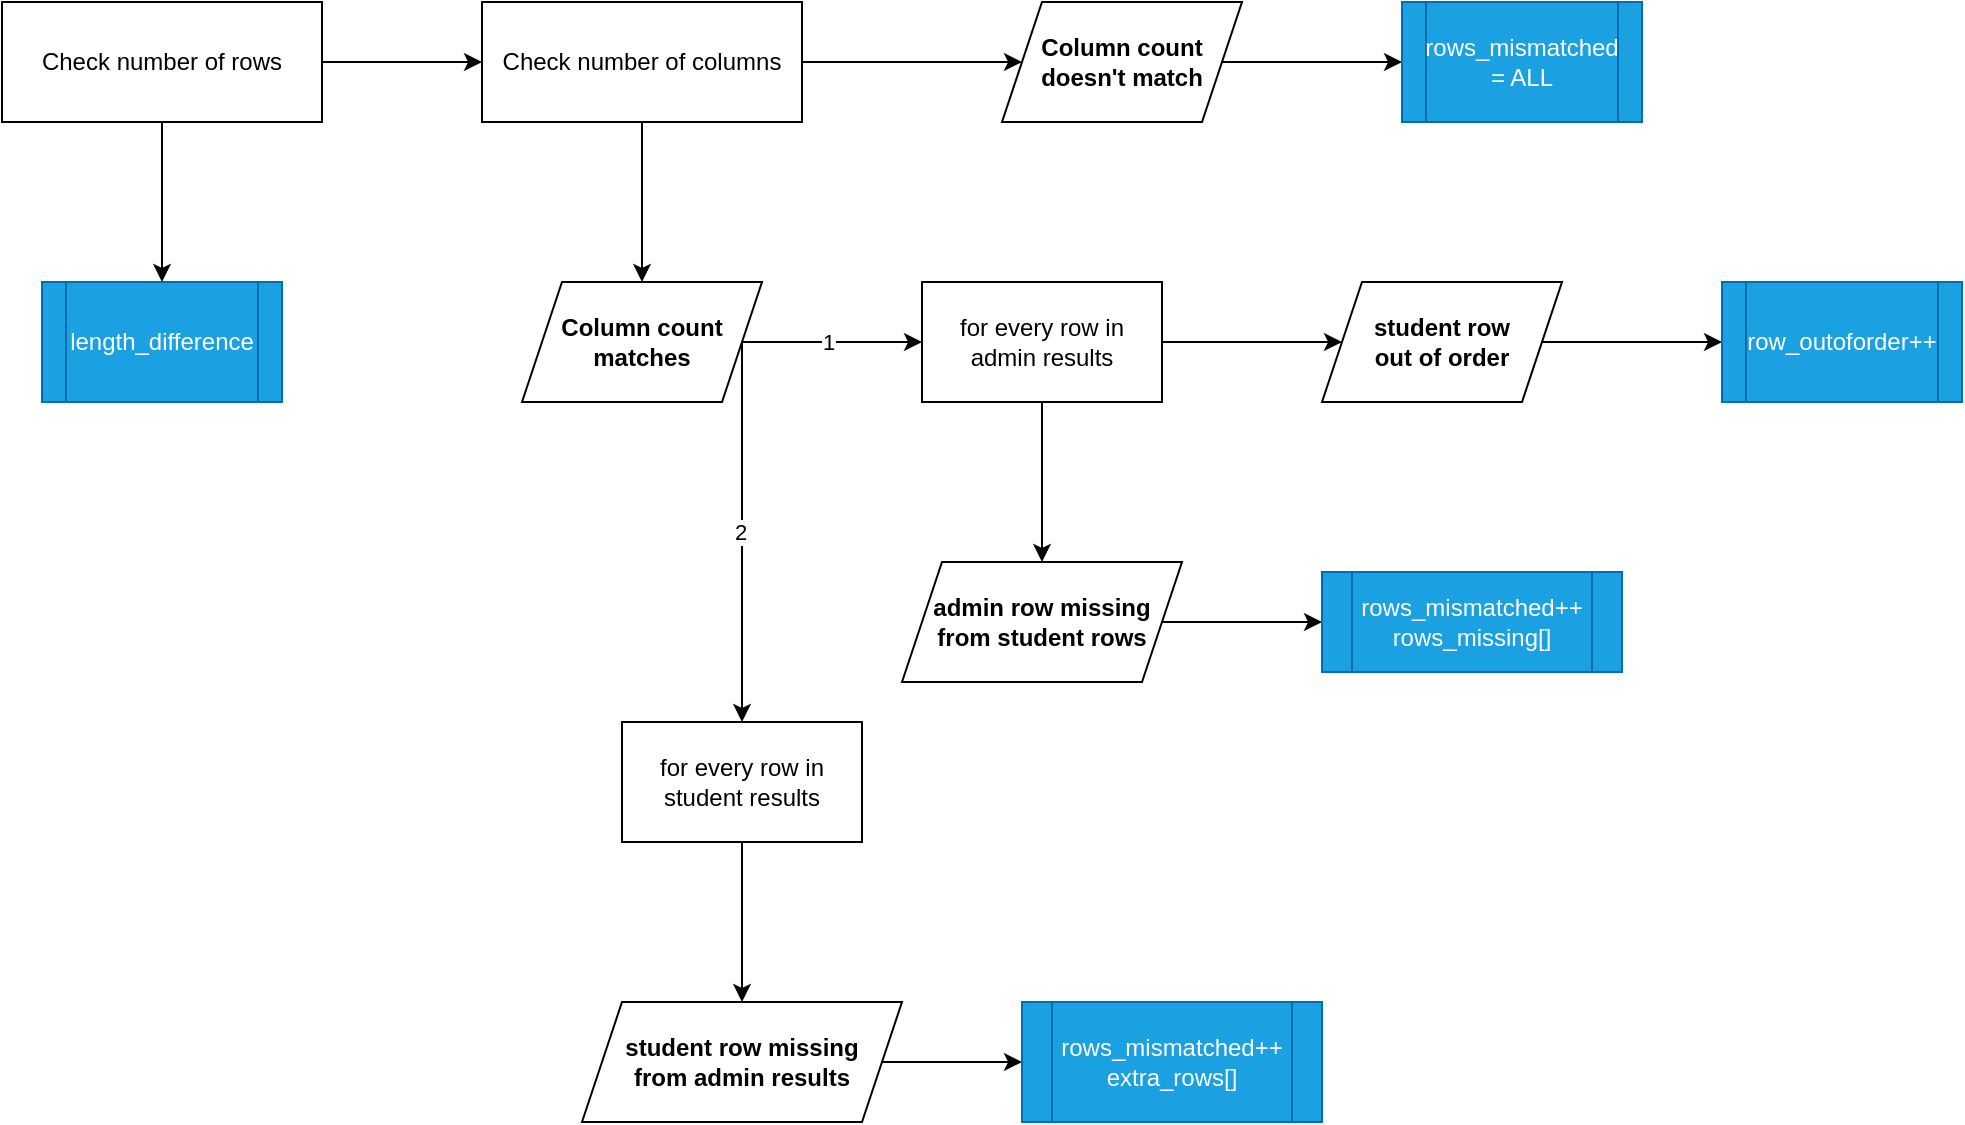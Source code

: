 <mxfile>
    <diagram id="BqpImeyNzvTWqmq7VStz" name="Page-1">
        <mxGraphModel dx="876" dy="757" grid="1" gridSize="10" guides="1" tooltips="1" connect="1" arrows="1" fold="1" page="1" pageScale="1" pageWidth="1100" pageHeight="850" math="0" shadow="0">
            <root>
                <mxCell id="0"/>
                <mxCell id="1" parent="0"/>
                <mxCell id="4" value="" style="edgeStyle=none;html=1;" edge="1" parent="1" source="2" target="3">
                    <mxGeometry relative="1" as="geometry"/>
                </mxCell>
                <mxCell id="16" value="" style="edgeStyle=none;html=1;" edge="1" parent="1" source="2" target="15">
                    <mxGeometry relative="1" as="geometry"/>
                </mxCell>
                <mxCell id="2" value="Check number of rows" style="rounded=0;whiteSpace=wrap;html=1;" vertex="1" parent="1">
                    <mxGeometry x="60" y="50" width="160" height="60" as="geometry"/>
                </mxCell>
                <mxCell id="12" value="" style="edgeStyle=none;html=1;" edge="1" parent="1" source="3" target="11">
                    <mxGeometry relative="1" as="geometry"/>
                </mxCell>
                <mxCell id="14" value="" style="edgeStyle=none;html=1;" edge="1" parent="1" source="3" target="13">
                    <mxGeometry relative="1" as="geometry"/>
                </mxCell>
                <mxCell id="3" value="Check number of columns" style="rounded=0;whiteSpace=wrap;html=1;" vertex="1" parent="1">
                    <mxGeometry x="300" y="50" width="160" height="60" as="geometry"/>
                </mxCell>
                <mxCell id="24" value="" style="edgeStyle=none;html=1;" edge="1" parent="1" source="11" target="23">
                    <mxGeometry relative="1" as="geometry"/>
                </mxCell>
                <mxCell id="37" value="1" style="edgeLabel;html=1;align=center;verticalAlign=middle;resizable=0;points=[];" vertex="1" connectable="0" parent="24">
                    <mxGeometry x="-0.044" relative="1" as="geometry">
                        <mxPoint as="offset"/>
                    </mxGeometry>
                </mxCell>
                <mxCell id="41" value="" style="edgeStyle=none;html=1;exitX=1;exitY=0.5;exitDx=0;exitDy=0;" edge="1" parent="1" source="11" target="40">
                    <mxGeometry relative="1" as="geometry"/>
                </mxCell>
                <mxCell id="46" value="2" style="edgeLabel;html=1;align=center;verticalAlign=middle;resizable=0;points=[];" vertex="1" connectable="0" parent="41">
                    <mxGeometry y="-1" relative="1" as="geometry">
                        <mxPoint as="offset"/>
                    </mxGeometry>
                </mxCell>
                <mxCell id="11" value="Column count matches" style="shape=parallelogram;perimeter=parallelogramPerimeter;whiteSpace=wrap;html=1;fixedSize=1;rounded=0;fontStyle=1" vertex="1" parent="1">
                    <mxGeometry x="320" y="190" width="120" height="60" as="geometry"/>
                </mxCell>
                <mxCell id="20" value="" style="edgeStyle=none;html=1;" edge="1" parent="1" source="13" target="19">
                    <mxGeometry relative="1" as="geometry"/>
                </mxCell>
                <mxCell id="13" value="Column count&lt;br&gt;doesn't match" style="shape=parallelogram;perimeter=parallelogramPerimeter;whiteSpace=wrap;html=1;fixedSize=1;rounded=0;fontStyle=1" vertex="1" parent="1">
                    <mxGeometry x="560" y="50" width="120" height="60" as="geometry"/>
                </mxCell>
                <mxCell id="15" value="length_difference" style="shape=process;whiteSpace=wrap;html=1;backgroundOutline=1;rounded=0;fillColor=#1ba1e2;strokeColor=#006EAF;fontColor=#ffffff;" vertex="1" parent="1">
                    <mxGeometry x="80" y="190" width="120" height="60" as="geometry"/>
                </mxCell>
                <mxCell id="22" value="" style="edgeStyle=none;html=1;exitX=1;exitY=0.5;exitDx=0;exitDy=0;" edge="1" parent="1" source="35" target="21">
                    <mxGeometry relative="1" as="geometry"/>
                </mxCell>
                <mxCell id="19" value="rows_mismatched = ALL" style="shape=process;whiteSpace=wrap;html=1;backgroundOutline=1;rounded=0;fillColor=#1ba1e2;strokeColor=#006EAF;fontColor=#ffffff;" vertex="1" parent="1">
                    <mxGeometry x="760" y="50" width="120" height="60" as="geometry"/>
                </mxCell>
                <mxCell id="21" value="rows_mismatched++&lt;br&gt;rows_missing[]" style="shape=process;whiteSpace=wrap;html=1;backgroundOutline=1;rounded=0;fillColor=#1ba1e2;strokeColor=#006EAF;fontColor=#ffffff;" vertex="1" parent="1">
                    <mxGeometry x="720" y="335" width="150" height="50" as="geometry"/>
                </mxCell>
                <mxCell id="30" value="" style="edgeStyle=none;html=1;" edge="1" parent="1" source="23" target="29">
                    <mxGeometry relative="1" as="geometry"/>
                </mxCell>
                <mxCell id="36" value="" style="edgeStyle=none;html=1;" edge="1" parent="1" source="23" target="35">
                    <mxGeometry relative="1" as="geometry"/>
                </mxCell>
                <mxCell id="23" value="for every row in admin results" style="whiteSpace=wrap;html=1;rounded=0;" vertex="1" parent="1">
                    <mxGeometry x="520" y="190" width="120" height="60" as="geometry"/>
                </mxCell>
                <mxCell id="32" value="" style="edgeStyle=none;html=1;" edge="1" parent="1" source="29" target="31">
                    <mxGeometry relative="1" as="geometry"/>
                </mxCell>
                <mxCell id="29" value="student row&lt;br&gt;out of order" style="shape=parallelogram;perimeter=parallelogramPerimeter;whiteSpace=wrap;html=1;fixedSize=1;rounded=0;fontStyle=1" vertex="1" parent="1">
                    <mxGeometry x="720" y="190" width="120" height="60" as="geometry"/>
                </mxCell>
                <mxCell id="31" value="row_outoforder++" style="shape=process;whiteSpace=wrap;html=1;backgroundOutline=1;rounded=0;fillColor=#1ba1e2;strokeColor=#006EAF;fontColor=#ffffff;" vertex="1" parent="1">
                    <mxGeometry x="920" y="190" width="120" height="60" as="geometry"/>
                </mxCell>
                <mxCell id="35" value="admin row missing from student rows" style="shape=parallelogram;perimeter=parallelogramPerimeter;whiteSpace=wrap;html=1;fixedSize=1;rounded=0;fontStyle=1" vertex="1" parent="1">
                    <mxGeometry x="510" y="330" width="140" height="60" as="geometry"/>
                </mxCell>
                <mxCell id="43" value="" style="edgeStyle=none;html=1;" edge="1" parent="1" source="40" target="42">
                    <mxGeometry relative="1" as="geometry"/>
                </mxCell>
                <mxCell id="40" value="for every row in student results" style="whiteSpace=wrap;html=1;rounded=0;" vertex="1" parent="1">
                    <mxGeometry x="370" y="410" width="120" height="60" as="geometry"/>
                </mxCell>
                <mxCell id="45" value="" style="edgeStyle=none;html=1;" edge="1" parent="1" source="42" target="44">
                    <mxGeometry relative="1" as="geometry"/>
                </mxCell>
                <mxCell id="42" value="student row missing&lt;br&gt;from admin results" style="shape=parallelogram;perimeter=parallelogramPerimeter;whiteSpace=wrap;html=1;fixedSize=1;rounded=0;fontStyle=1" vertex="1" parent="1">
                    <mxGeometry x="350" y="550" width="160" height="60" as="geometry"/>
                </mxCell>
                <mxCell id="44" value="rows_mismatched++&lt;br&gt;extra_rows[]" style="shape=process;whiteSpace=wrap;html=1;backgroundOutline=1;rounded=0;fillColor=#1ba1e2;strokeColor=#006EAF;fontColor=#ffffff;" vertex="1" parent="1">
                    <mxGeometry x="570" y="550" width="150" height="60" as="geometry"/>
                </mxCell>
            </root>
        </mxGraphModel>
    </diagram>
</mxfile>